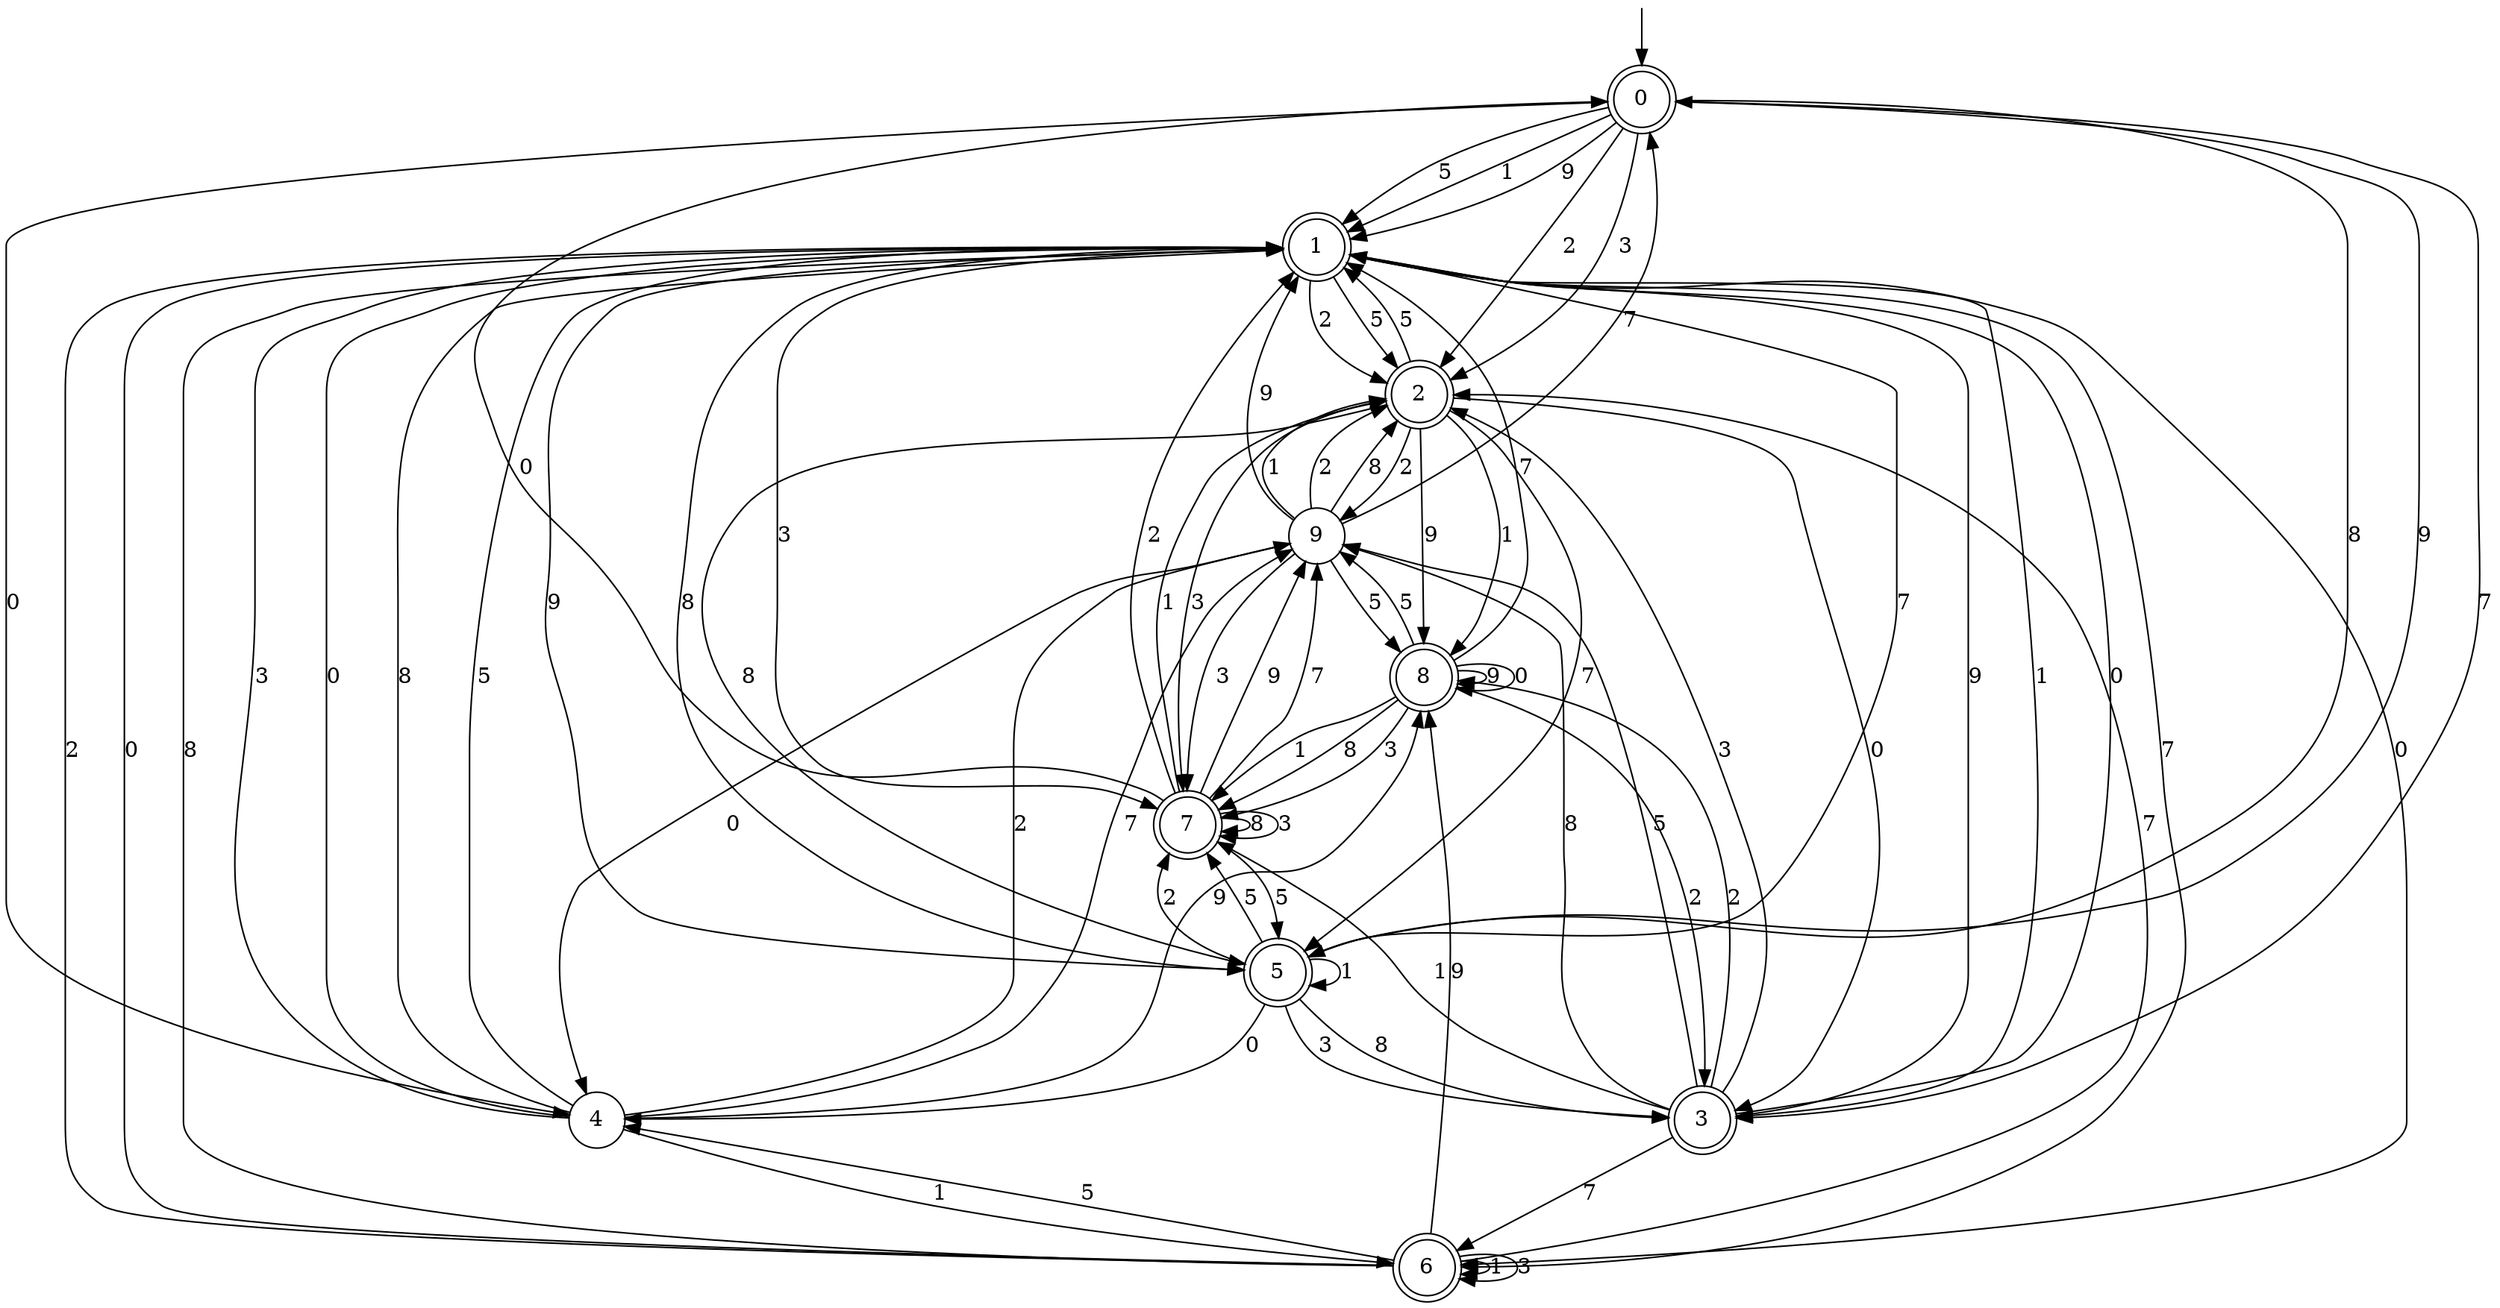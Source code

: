digraph g {

	s0 [shape="doublecircle" label="0"];
	s1 [shape="doublecircle" label="1"];
	s2 [shape="doublecircle" label="2"];
	s3 [shape="doublecircle" label="3"];
	s4 [shape="circle" label="4"];
	s5 [shape="doublecircle" label="5"];
	s6 [shape="doublecircle" label="6"];
	s7 [shape="doublecircle" label="7"];
	s8 [shape="doublecircle" label="8"];
	s9 [shape="circle" label="9"];
	s0 -> s1 [label="1"];
	s0 -> s1 [label="9"];
	s0 -> s2 [label="2"];
	s0 -> s3 [label="7"];
	s0 -> s4 [label="0"];
	s0 -> s5 [label="8"];
	s0 -> s1 [label="5"];
	s0 -> s2 [label="3"];
	s1 -> s3 [label="1"];
	s1 -> s5 [label="9"];
	s1 -> s2 [label="2"];
	s1 -> s6 [label="7"];
	s1 -> s6 [label="0"];
	s1 -> s5 [label="8"];
	s1 -> s2 [label="5"];
	s1 -> s7 [label="3"];
	s2 -> s8 [label="1"];
	s2 -> s8 [label="9"];
	s2 -> s9 [label="2"];
	s2 -> s5 [label="7"];
	s2 -> s3 [label="0"];
	s2 -> s5 [label="8"];
	s2 -> s1 [label="5"];
	s2 -> s7 [label="3"];
	s3 -> s7 [label="1"];
	s3 -> s1 [label="9"];
	s3 -> s8 [label="2"];
	s3 -> s6 [label="7"];
	s3 -> s1 [label="0"];
	s3 -> s9 [label="8"];
	s3 -> s9 [label="5"];
	s3 -> s2 [label="3"];
	s4 -> s6 [label="1"];
	s4 -> s8 [label="9"];
	s4 -> s9 [label="2"];
	s4 -> s9 [label="7"];
	s4 -> s1 [label="0"];
	s4 -> s1 [label="8"];
	s4 -> s1 [label="5"];
	s4 -> s1 [label="3"];
	s5 -> s5 [label="1"];
	s5 -> s0 [label="9"];
	s5 -> s7 [label="2"];
	s5 -> s1 [label="7"];
	s5 -> s4 [label="0"];
	s5 -> s3 [label="8"];
	s5 -> s7 [label="5"];
	s5 -> s3 [label="3"];
	s6 -> s6 [label="1"];
	s6 -> s8 [label="9"];
	s6 -> s1 [label="2"];
	s6 -> s2 [label="7"];
	s6 -> s1 [label="0"];
	s6 -> s1 [label="8"];
	s6 -> s4 [label="5"];
	s6 -> s6 [label="3"];
	s7 -> s2 [label="1"];
	s7 -> s9 [label="9"];
	s7 -> s1 [label="2"];
	s7 -> s9 [label="7"];
	s7 -> s0 [label="0"];
	s7 -> s7 [label="8"];
	s7 -> s5 [label="5"];
	s7 -> s7 [label="3"];
	s8 -> s7 [label="1"];
	s8 -> s8 [label="9"];
	s8 -> s3 [label="2"];
	s8 -> s1 [label="7"];
	s8 -> s8 [label="0"];
	s8 -> s7 [label="8"];
	s8 -> s9 [label="5"];
	s8 -> s7 [label="3"];
	s9 -> s2 [label="1"];
	s9 -> s1 [label="9"];
	s9 -> s2 [label="2"];
	s9 -> s0 [label="7"];
	s9 -> s4 [label="0"];
	s9 -> s2 [label="8"];
	s9 -> s8 [label="5"];
	s9 -> s7 [label="3"];

__start0 [label="" shape="none" width="0" height="0"];
__start0 -> s0;

}
